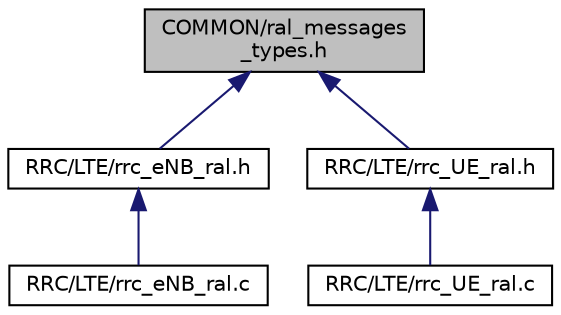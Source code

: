 digraph "COMMON/ral_messages_types.h"
{
 // LATEX_PDF_SIZE
  edge [fontname="Helvetica",fontsize="10",labelfontname="Helvetica",labelfontsize="10"];
  node [fontname="Helvetica",fontsize="10",shape=record];
  Node1 [label="COMMON/ral_messages\l_types.h",height=0.2,width=0.4,color="black", fillcolor="grey75", style="filled", fontcolor="black",tooltip=" "];
  Node1 -> Node2 [dir="back",color="midnightblue",fontsize="10",style="solid",fontname="Helvetica"];
  Node2 [label="RRC/LTE/rrc_eNB_ral.h",height=0.2,width=0.4,color="black", fillcolor="white", style="filled",URL="$rrc__eNB__ral_8h.html",tooltip="rrc procedures for handling RAL messages"];
  Node2 -> Node3 [dir="back",color="midnightblue",fontsize="10",style="solid",fontname="Helvetica"];
  Node3 [label="RRC/LTE/rrc_eNB_ral.c",height=0.2,width=0.4,color="black", fillcolor="white", style="filled",URL="$rrc__eNB__ral_8c.html",tooltip="rrc procedures for handling RAL messages"];
  Node1 -> Node4 [dir="back",color="midnightblue",fontsize="10",style="solid",fontname="Helvetica"];
  Node4 [label="RRC/LTE/rrc_UE_ral.h",height=0.2,width=0.4,color="black", fillcolor="white", style="filled",URL="$rrc__UE__ral_8h.html",tooltip="rrc procedures for handling RAL messages"];
  Node4 -> Node5 [dir="back",color="midnightblue",fontsize="10",style="solid",fontname="Helvetica"];
  Node5 [label="RRC/LTE/rrc_UE_ral.c",height=0.2,width=0.4,color="black", fillcolor="white", style="filled",URL="$rrc__UE__ral_8c.html",tooltip="rrc procedures for handling RAL messages"];
}

